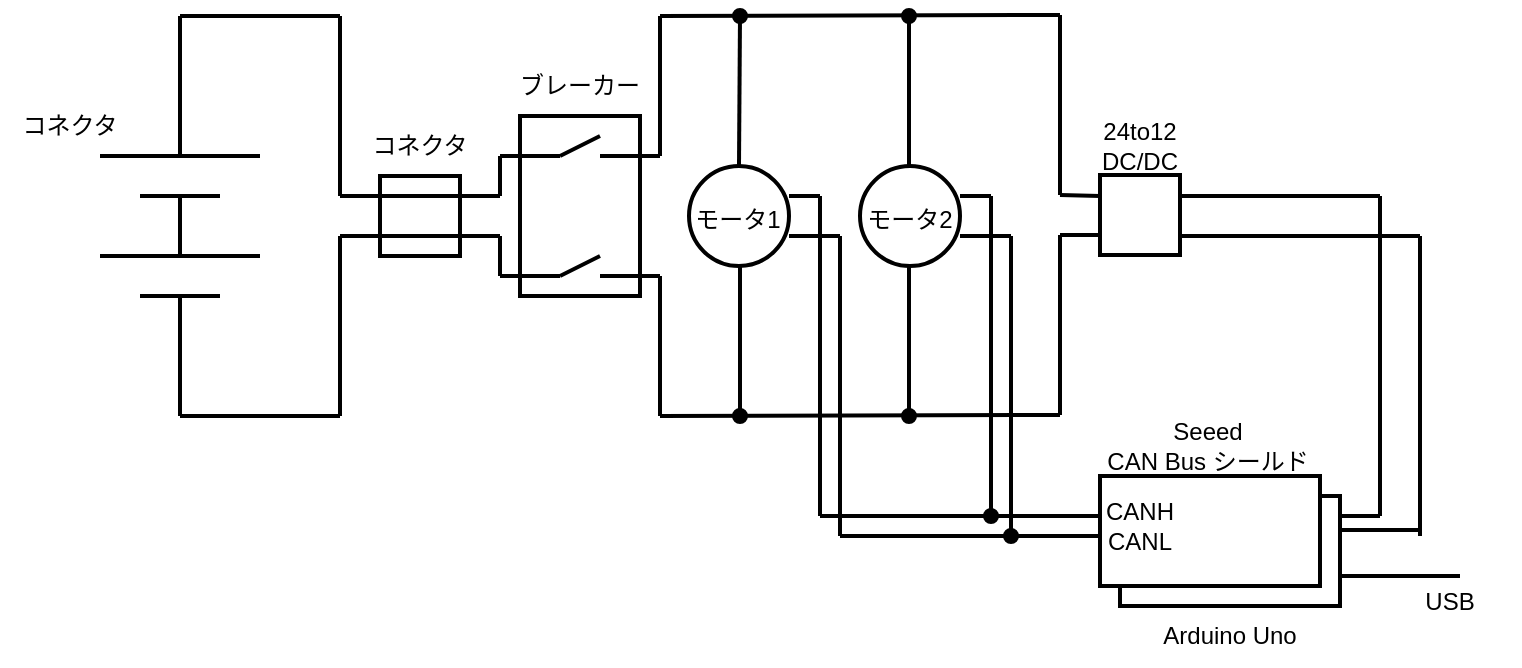<mxfile version="21.1.1" type="device">
  <diagram name="ページ1" id="Z5uLB9-zIJrhC1Sas7ts">
    <mxGraphModel dx="1362" dy="795" grid="1" gridSize="10" guides="1" tooltips="1" connect="1" arrows="1" fold="1" page="1" pageScale="1" pageWidth="827" pageHeight="1169" math="0" shadow="0">
      <root>
        <mxCell id="0" />
        <mxCell id="1" parent="0" />
        <mxCell id="Lf7gTWH-T4_Wx9CwudZK-15" value="" style="rounded=0;whiteSpace=wrap;html=1;strokeWidth=2;" vertex="1" parent="1">
          <mxGeometry x="290" y="330" width="60" height="90" as="geometry" />
        </mxCell>
        <mxCell id="Lf7gTWH-T4_Wx9CwudZK-1" value="" style="endArrow=none;html=1;rounded=0;strokeWidth=2;" edge="1" parent="1">
          <mxGeometry width="50" height="50" relative="1" as="geometry">
            <mxPoint x="80" y="350" as="sourcePoint" />
            <mxPoint x="160" y="350" as="targetPoint" />
          </mxGeometry>
        </mxCell>
        <mxCell id="Lf7gTWH-T4_Wx9CwudZK-2" value="" style="endArrow=none;html=1;rounded=0;strokeWidth=2;" edge="1" parent="1">
          <mxGeometry width="50" height="50" relative="1" as="geometry">
            <mxPoint x="100" y="370" as="sourcePoint" />
            <mxPoint x="140" y="370" as="targetPoint" />
          </mxGeometry>
        </mxCell>
        <mxCell id="Lf7gTWH-T4_Wx9CwudZK-3" value="" style="endArrow=none;html=1;rounded=0;strokeWidth=2;" edge="1" parent="1">
          <mxGeometry width="50" height="50" relative="1" as="geometry">
            <mxPoint x="80" y="400" as="sourcePoint" />
            <mxPoint x="160" y="400" as="targetPoint" />
          </mxGeometry>
        </mxCell>
        <mxCell id="Lf7gTWH-T4_Wx9CwudZK-4" value="" style="endArrow=none;html=1;rounded=0;strokeWidth=2;" edge="1" parent="1">
          <mxGeometry width="50" height="50" relative="1" as="geometry">
            <mxPoint x="100" y="420" as="sourcePoint" />
            <mxPoint x="140" y="420" as="targetPoint" />
          </mxGeometry>
        </mxCell>
        <mxCell id="Lf7gTWH-T4_Wx9CwudZK-5" value="" style="endArrow=none;html=1;rounded=0;strokeWidth=2;" edge="1" parent="1">
          <mxGeometry width="50" height="50" relative="1" as="geometry">
            <mxPoint x="120" y="400" as="sourcePoint" />
            <mxPoint x="120" y="370" as="targetPoint" />
          </mxGeometry>
        </mxCell>
        <mxCell id="Lf7gTWH-T4_Wx9CwudZK-6" value="" style="endArrow=none;html=1;rounded=0;strokeWidth=2;" edge="1" parent="1">
          <mxGeometry width="50" height="50" relative="1" as="geometry">
            <mxPoint x="120" y="480" as="sourcePoint" />
            <mxPoint x="120" y="420" as="targetPoint" />
          </mxGeometry>
        </mxCell>
        <mxCell id="Lf7gTWH-T4_Wx9CwudZK-7" value="" style="endArrow=none;html=1;rounded=0;strokeWidth=2;" edge="1" parent="1">
          <mxGeometry width="50" height="50" relative="1" as="geometry">
            <mxPoint x="120" y="350" as="sourcePoint" />
            <mxPoint x="120" y="280" as="targetPoint" />
          </mxGeometry>
        </mxCell>
        <mxCell id="Lf7gTWH-T4_Wx9CwudZK-8" value="" style="whiteSpace=wrap;html=1;aspect=fixed;strokeWidth=2;" vertex="1" parent="1">
          <mxGeometry x="220" y="360" width="40" height="40" as="geometry" />
        </mxCell>
        <mxCell id="Lf7gTWH-T4_Wx9CwudZK-9" value="" style="endArrow=none;html=1;rounded=0;strokeWidth=2;" edge="1" parent="1">
          <mxGeometry width="50" height="50" relative="1" as="geometry">
            <mxPoint x="200" y="370" as="sourcePoint" />
            <mxPoint x="280" y="370" as="targetPoint" />
          </mxGeometry>
        </mxCell>
        <mxCell id="Lf7gTWH-T4_Wx9CwudZK-10" value="" style="endArrow=none;html=1;rounded=0;strokeWidth=2;" edge="1" parent="1">
          <mxGeometry width="50" height="50" relative="1" as="geometry">
            <mxPoint x="120" y="280" as="sourcePoint" />
            <mxPoint x="200" y="280" as="targetPoint" />
          </mxGeometry>
        </mxCell>
        <mxCell id="Lf7gTWH-T4_Wx9CwudZK-11" value="" style="endArrow=none;html=1;rounded=0;strokeWidth=2;" edge="1" parent="1">
          <mxGeometry width="50" height="50" relative="1" as="geometry">
            <mxPoint x="200" y="390" as="sourcePoint" />
            <mxPoint x="280" y="390" as="targetPoint" />
          </mxGeometry>
        </mxCell>
        <mxCell id="Lf7gTWH-T4_Wx9CwudZK-12" value="" style="endArrow=none;html=1;rounded=0;strokeWidth=2;" edge="1" parent="1">
          <mxGeometry width="50" height="50" relative="1" as="geometry">
            <mxPoint x="120" y="480" as="sourcePoint" />
            <mxPoint x="200" y="480" as="targetPoint" />
          </mxGeometry>
        </mxCell>
        <mxCell id="Lf7gTWH-T4_Wx9CwudZK-13" value="" style="endArrow=none;html=1;rounded=0;strokeWidth=2;" edge="1" parent="1">
          <mxGeometry width="50" height="50" relative="1" as="geometry">
            <mxPoint x="200" y="370" as="sourcePoint" />
            <mxPoint x="200" y="280" as="targetPoint" />
          </mxGeometry>
        </mxCell>
        <mxCell id="Lf7gTWH-T4_Wx9CwudZK-14" value="" style="endArrow=none;html=1;rounded=0;strokeWidth=2;" edge="1" parent="1">
          <mxGeometry width="50" height="50" relative="1" as="geometry">
            <mxPoint x="200" y="480" as="sourcePoint" />
            <mxPoint x="200" y="390" as="targetPoint" />
          </mxGeometry>
        </mxCell>
        <mxCell id="Lf7gTWH-T4_Wx9CwudZK-16" value="" style="whiteSpace=wrap;html=1;aspect=fixed;strokeWidth=2;" vertex="1" parent="1">
          <mxGeometry x="580" y="359.5" width="40" height="40" as="geometry" />
        </mxCell>
        <mxCell id="Lf7gTWH-T4_Wx9CwudZK-17" value="" style="endArrow=none;html=1;rounded=0;strokeWidth=2;" edge="1" parent="1">
          <mxGeometry width="50" height="50" relative="1" as="geometry">
            <mxPoint x="560" y="369.5" as="sourcePoint" />
            <mxPoint x="580" y="370" as="targetPoint" />
          </mxGeometry>
        </mxCell>
        <mxCell id="Lf7gTWH-T4_Wx9CwudZK-18" value="" style="endArrow=none;html=1;rounded=0;strokeWidth=2;" edge="1" parent="1">
          <mxGeometry width="50" height="50" relative="1" as="geometry">
            <mxPoint x="360" y="280" as="sourcePoint" />
            <mxPoint x="560" y="279.5" as="targetPoint" />
          </mxGeometry>
        </mxCell>
        <mxCell id="Lf7gTWH-T4_Wx9CwudZK-19" value="" style="endArrow=none;html=1;rounded=0;entryX=0;entryY=0.75;entryDx=0;entryDy=0;strokeWidth=2;" edge="1" parent="1" target="Lf7gTWH-T4_Wx9CwudZK-16">
          <mxGeometry width="50" height="50" relative="1" as="geometry">
            <mxPoint x="560" y="389.5" as="sourcePoint" />
            <mxPoint x="640" y="389.5" as="targetPoint" />
          </mxGeometry>
        </mxCell>
        <mxCell id="Lf7gTWH-T4_Wx9CwudZK-20" value="" style="endArrow=none;html=1;rounded=0;strokeWidth=2;" edge="1" parent="1">
          <mxGeometry width="50" height="50" relative="1" as="geometry">
            <mxPoint x="360" y="480" as="sourcePoint" />
            <mxPoint x="560" y="479.5" as="targetPoint" />
          </mxGeometry>
        </mxCell>
        <mxCell id="Lf7gTWH-T4_Wx9CwudZK-21" value="" style="endArrow=none;html=1;rounded=0;strokeWidth=2;" edge="1" parent="1">
          <mxGeometry width="50" height="50" relative="1" as="geometry">
            <mxPoint x="560" y="369.5" as="sourcePoint" />
            <mxPoint x="560" y="279.5" as="targetPoint" />
          </mxGeometry>
        </mxCell>
        <mxCell id="Lf7gTWH-T4_Wx9CwudZK-22" value="" style="endArrow=none;html=1;rounded=0;strokeWidth=2;" edge="1" parent="1">
          <mxGeometry width="50" height="50" relative="1" as="geometry">
            <mxPoint x="560" y="479.5" as="sourcePoint" />
            <mxPoint x="560" y="389.5" as="targetPoint" />
          </mxGeometry>
        </mxCell>
        <mxCell id="Lf7gTWH-T4_Wx9CwudZK-23" value="" style="endArrow=none;html=1;rounded=0;strokeWidth=2;" edge="1" parent="1">
          <mxGeometry width="50" height="50" relative="1" as="geometry">
            <mxPoint x="280" y="370" as="sourcePoint" />
            <mxPoint x="280" y="350" as="targetPoint" />
          </mxGeometry>
        </mxCell>
        <mxCell id="Lf7gTWH-T4_Wx9CwudZK-24" value="" style="endArrow=none;html=1;rounded=0;strokeWidth=2;" edge="1" parent="1">
          <mxGeometry width="50" height="50" relative="1" as="geometry">
            <mxPoint x="280" y="410" as="sourcePoint" />
            <mxPoint x="280" y="390" as="targetPoint" />
          </mxGeometry>
        </mxCell>
        <mxCell id="Lf7gTWH-T4_Wx9CwudZK-25" value="" style="endArrow=none;html=1;rounded=0;strokeWidth=2;" edge="1" parent="1">
          <mxGeometry width="50" height="50" relative="1" as="geometry">
            <mxPoint x="280" y="350" as="sourcePoint" />
            <mxPoint x="310" y="350" as="targetPoint" />
          </mxGeometry>
        </mxCell>
        <mxCell id="Lf7gTWH-T4_Wx9CwudZK-26" value="" style="endArrow=none;html=1;rounded=0;strokeWidth=2;" edge="1" parent="1">
          <mxGeometry width="50" height="50" relative="1" as="geometry">
            <mxPoint x="280" y="410" as="sourcePoint" />
            <mxPoint x="310" y="410" as="targetPoint" />
          </mxGeometry>
        </mxCell>
        <mxCell id="Lf7gTWH-T4_Wx9CwudZK-27" value="" style="endArrow=none;html=1;rounded=0;strokeWidth=2;" edge="1" parent="1">
          <mxGeometry width="50" height="50" relative="1" as="geometry">
            <mxPoint x="330" y="410" as="sourcePoint" />
            <mxPoint x="360" y="410" as="targetPoint" />
          </mxGeometry>
        </mxCell>
        <mxCell id="Lf7gTWH-T4_Wx9CwudZK-28" value="" style="endArrow=none;html=1;rounded=0;strokeWidth=2;" edge="1" parent="1">
          <mxGeometry width="50" height="50" relative="1" as="geometry">
            <mxPoint x="330" y="350" as="sourcePoint" />
            <mxPoint x="360" y="350" as="targetPoint" />
          </mxGeometry>
        </mxCell>
        <mxCell id="Lf7gTWH-T4_Wx9CwudZK-29" value="" style="endArrow=none;html=1;rounded=0;strokeWidth=2;" edge="1" parent="1">
          <mxGeometry width="50" height="50" relative="1" as="geometry">
            <mxPoint x="330" y="340" as="sourcePoint" />
            <mxPoint x="310" y="350" as="targetPoint" />
          </mxGeometry>
        </mxCell>
        <mxCell id="Lf7gTWH-T4_Wx9CwudZK-30" value="" style="endArrow=none;html=1;rounded=0;strokeWidth=2;" edge="1" parent="1">
          <mxGeometry width="50" height="50" relative="1" as="geometry">
            <mxPoint x="310" y="410" as="sourcePoint" />
            <mxPoint x="330" y="400" as="targetPoint" />
          </mxGeometry>
        </mxCell>
        <mxCell id="Lf7gTWH-T4_Wx9CwudZK-32" value="" style="endArrow=none;html=1;rounded=0;strokeWidth=2;" edge="1" parent="1">
          <mxGeometry width="50" height="50" relative="1" as="geometry">
            <mxPoint x="360" y="350" as="sourcePoint" />
            <mxPoint x="360" y="280" as="targetPoint" />
          </mxGeometry>
        </mxCell>
        <mxCell id="Lf7gTWH-T4_Wx9CwudZK-33" value="" style="endArrow=none;html=1;rounded=0;strokeWidth=2;" edge="1" parent="1">
          <mxGeometry width="50" height="50" relative="1" as="geometry">
            <mxPoint x="360" y="480" as="sourcePoint" />
            <mxPoint x="360" y="410" as="targetPoint" />
          </mxGeometry>
        </mxCell>
        <mxCell id="Lf7gTWH-T4_Wx9CwudZK-34" value="" style="ellipse;whiteSpace=wrap;html=1;aspect=fixed;strokeWidth=2;" vertex="1" parent="1">
          <mxGeometry x="374.5" y="355" width="50" height="50" as="geometry" />
        </mxCell>
        <mxCell id="Lf7gTWH-T4_Wx9CwudZK-36" value="" style="endArrow=oval;html=1;rounded=0;exitX=0.5;exitY=0;exitDx=0;exitDy=0;startArrow=none;startFill=0;endFill=1;strokeWidth=2;" edge="1" parent="1" source="Lf7gTWH-T4_Wx9CwudZK-34">
          <mxGeometry width="50" height="50" relative="1" as="geometry">
            <mxPoint x="400" y="350" as="sourcePoint" />
            <mxPoint x="400" y="280" as="targetPoint" />
          </mxGeometry>
        </mxCell>
        <mxCell id="Lf7gTWH-T4_Wx9CwudZK-37" value="" style="ellipse;whiteSpace=wrap;html=1;aspect=fixed;strokeWidth=2;" vertex="1" parent="1">
          <mxGeometry x="460" y="355" width="50" height="50" as="geometry" />
        </mxCell>
        <mxCell id="Lf7gTWH-T4_Wx9CwudZK-40" value="" style="rounded=0;whiteSpace=wrap;html=1;strokeWidth=2;" vertex="1" parent="1">
          <mxGeometry x="590" y="520" width="110" height="55" as="geometry" />
        </mxCell>
        <mxCell id="Lf7gTWH-T4_Wx9CwudZK-39" value="" style="rounded=0;whiteSpace=wrap;html=1;strokeWidth=2;" vertex="1" parent="1">
          <mxGeometry x="580" y="510" width="110" height="55" as="geometry" />
        </mxCell>
        <mxCell id="Lf7gTWH-T4_Wx9CwudZK-41" value="" style="endArrow=none;html=1;rounded=0;strokeWidth=2;" edge="1" parent="1">
          <mxGeometry width="50" height="50" relative="1" as="geometry">
            <mxPoint x="720" y="530" as="sourcePoint" />
            <mxPoint x="720" y="370" as="targetPoint" />
          </mxGeometry>
        </mxCell>
        <mxCell id="Lf7gTWH-T4_Wx9CwudZK-42" value="" style="endArrow=none;html=1;rounded=0;strokeWidth=2;" edge="1" parent="1">
          <mxGeometry width="50" height="50" relative="1" as="geometry">
            <mxPoint x="740" y="540" as="sourcePoint" />
            <mxPoint x="740" y="390" as="targetPoint" />
          </mxGeometry>
        </mxCell>
        <mxCell id="Lf7gTWH-T4_Wx9CwudZK-43" value="" style="endArrow=none;html=1;rounded=0;strokeWidth=2;" edge="1" parent="1">
          <mxGeometry width="50" height="50" relative="1" as="geometry">
            <mxPoint x="700" y="530" as="sourcePoint" />
            <mxPoint x="720" y="530" as="targetPoint" />
          </mxGeometry>
        </mxCell>
        <mxCell id="Lf7gTWH-T4_Wx9CwudZK-44" value="" style="endArrow=none;html=1;rounded=0;strokeWidth=2;" edge="1" parent="1">
          <mxGeometry width="50" height="50" relative="1" as="geometry">
            <mxPoint x="700" y="537" as="sourcePoint" />
            <mxPoint x="740" y="537" as="targetPoint" />
          </mxGeometry>
        </mxCell>
        <mxCell id="Lf7gTWH-T4_Wx9CwudZK-45" value="" style="endArrow=none;html=1;rounded=0;startArrow=oval;startFill=1;strokeWidth=2;" edge="1" parent="1">
          <mxGeometry width="50" height="50" relative="1" as="geometry">
            <mxPoint x="400" y="480" as="sourcePoint" />
            <mxPoint x="400" y="405" as="targetPoint" />
          </mxGeometry>
        </mxCell>
        <mxCell id="Lf7gTWH-T4_Wx9CwudZK-47" value="" style="endArrow=none;html=1;rounded=0;strokeWidth=2;" edge="1" parent="1">
          <mxGeometry width="50" height="50" relative="1" as="geometry">
            <mxPoint x="620" y="370" as="sourcePoint" />
            <mxPoint x="720" y="370" as="targetPoint" />
          </mxGeometry>
        </mxCell>
        <mxCell id="Lf7gTWH-T4_Wx9CwudZK-48" value="" style="endArrow=oval;html=1;rounded=0;exitX=0.5;exitY=0;exitDx=0;exitDy=0;endFill=1;strokeWidth=2;" edge="1" parent="1">
          <mxGeometry width="50" height="50" relative="1" as="geometry">
            <mxPoint x="484.5" y="355" as="sourcePoint" />
            <mxPoint x="484.5" y="280" as="targetPoint" />
          </mxGeometry>
        </mxCell>
        <mxCell id="Lf7gTWH-T4_Wx9CwudZK-49" value="" style="endArrow=none;html=1;rounded=0;startArrow=oval;startFill=1;strokeWidth=2;" edge="1" parent="1">
          <mxGeometry width="50" height="50" relative="1" as="geometry">
            <mxPoint x="484.5" y="480" as="sourcePoint" />
            <mxPoint x="484.5" y="405" as="targetPoint" />
          </mxGeometry>
        </mxCell>
        <mxCell id="Lf7gTWH-T4_Wx9CwudZK-50" value="" style="endArrow=none;html=1;rounded=0;strokeWidth=2;" edge="1" parent="1">
          <mxGeometry width="50" height="50" relative="1" as="geometry">
            <mxPoint x="620" y="390" as="sourcePoint" />
            <mxPoint x="740" y="390" as="targetPoint" />
          </mxGeometry>
        </mxCell>
        <mxCell id="Lf7gTWH-T4_Wx9CwudZK-51" value="" style="endArrow=none;html=1;rounded=0;strokeWidth=2;" edge="1" parent="1">
          <mxGeometry width="50" height="50" relative="1" as="geometry">
            <mxPoint x="440" y="530" as="sourcePoint" />
            <mxPoint x="440" y="370" as="targetPoint" />
          </mxGeometry>
        </mxCell>
        <mxCell id="Lf7gTWH-T4_Wx9CwudZK-52" value="" style="endArrow=none;html=1;rounded=0;strokeWidth=2;" edge="1" parent="1">
          <mxGeometry width="50" height="50" relative="1" as="geometry">
            <mxPoint x="450" y="540" as="sourcePoint" />
            <mxPoint x="450" y="390" as="targetPoint" />
          </mxGeometry>
        </mxCell>
        <mxCell id="Lf7gTWH-T4_Wx9CwudZK-53" value="" style="endArrow=none;html=1;rounded=0;strokeWidth=2;" edge="1" parent="1">
          <mxGeometry width="50" height="50" relative="1" as="geometry">
            <mxPoint x="424.5" y="370" as="sourcePoint" />
            <mxPoint x="440" y="370" as="targetPoint" />
          </mxGeometry>
        </mxCell>
        <mxCell id="Lf7gTWH-T4_Wx9CwudZK-54" value="" style="endArrow=none;html=1;rounded=0;strokeWidth=2;" edge="1" parent="1">
          <mxGeometry width="50" height="50" relative="1" as="geometry">
            <mxPoint x="424.5" y="390" as="sourcePoint" />
            <mxPoint x="450" y="390" as="targetPoint" />
          </mxGeometry>
        </mxCell>
        <mxCell id="Lf7gTWH-T4_Wx9CwudZK-55" value="" style="endArrow=none;html=1;rounded=0;endFill=0;startArrow=oval;startFill=1;strokeWidth=2;" edge="1" parent="1">
          <mxGeometry width="50" height="50" relative="1" as="geometry">
            <mxPoint x="525.5" y="530" as="sourcePoint" />
            <mxPoint x="525.5" y="370" as="targetPoint" />
          </mxGeometry>
        </mxCell>
        <mxCell id="Lf7gTWH-T4_Wx9CwudZK-56" value="" style="endArrow=none;html=1;rounded=0;startArrow=oval;startFill=1;strokeWidth=2;" edge="1" parent="1">
          <mxGeometry width="50" height="50" relative="1" as="geometry">
            <mxPoint x="535.5" y="540" as="sourcePoint" />
            <mxPoint x="535.5" y="390" as="targetPoint" />
          </mxGeometry>
        </mxCell>
        <mxCell id="Lf7gTWH-T4_Wx9CwudZK-57" value="" style="endArrow=none;html=1;rounded=0;strokeWidth=2;" edge="1" parent="1">
          <mxGeometry width="50" height="50" relative="1" as="geometry">
            <mxPoint x="510" y="370" as="sourcePoint" />
            <mxPoint x="525.5" y="370" as="targetPoint" />
          </mxGeometry>
        </mxCell>
        <mxCell id="Lf7gTWH-T4_Wx9CwudZK-58" value="" style="endArrow=none;html=1;rounded=0;strokeWidth=2;" edge="1" parent="1">
          <mxGeometry width="50" height="50" relative="1" as="geometry">
            <mxPoint x="510" y="390" as="sourcePoint" />
            <mxPoint x="535.5" y="390" as="targetPoint" />
          </mxGeometry>
        </mxCell>
        <mxCell id="Lf7gTWH-T4_Wx9CwudZK-59" value="" style="endArrow=none;html=1;rounded=0;strokeWidth=2;" edge="1" parent="1">
          <mxGeometry width="50" height="50" relative="1" as="geometry">
            <mxPoint x="440" y="530" as="sourcePoint" />
            <mxPoint x="580" y="530" as="targetPoint" />
          </mxGeometry>
        </mxCell>
        <mxCell id="Lf7gTWH-T4_Wx9CwudZK-60" value="" style="endArrow=none;html=1;rounded=0;strokeWidth=2;" edge="1" parent="1">
          <mxGeometry width="50" height="50" relative="1" as="geometry">
            <mxPoint x="450" y="540" as="sourcePoint" />
            <mxPoint x="580" y="540" as="targetPoint" />
          </mxGeometry>
        </mxCell>
        <mxCell id="Lf7gTWH-T4_Wx9CwudZK-61" value="&lt;div&gt;ブレーカー&lt;/div&gt;" style="text;html=1;strokeColor=none;fillColor=none;align=center;verticalAlign=middle;whiteSpace=wrap;rounded=0;strokeWidth=2;" vertex="1" parent="1">
          <mxGeometry x="285" y="300" width="70" height="30" as="geometry" />
        </mxCell>
        <mxCell id="Lf7gTWH-T4_Wx9CwudZK-62" value="コネクタ" style="text;html=1;strokeColor=none;fillColor=none;align=center;verticalAlign=middle;whiteSpace=wrap;rounded=0;strokeWidth=2;" vertex="1" parent="1">
          <mxGeometry x="205" y="329.5" width="70" height="30" as="geometry" />
        </mxCell>
        <mxCell id="Lf7gTWH-T4_Wx9CwudZK-63" value="コネクタ" style="text;html=1;strokeColor=none;fillColor=none;align=center;verticalAlign=middle;whiteSpace=wrap;rounded=0;strokeWidth=2;" vertex="1" parent="1">
          <mxGeometry x="30" y="320" width="70" height="30" as="geometry" />
        </mxCell>
        <mxCell id="Lf7gTWH-T4_Wx9CwudZK-64" value="モータ1" style="text;html=1;strokeColor=none;fillColor=none;align=center;verticalAlign=middle;whiteSpace=wrap;rounded=0;strokeWidth=2;" vertex="1" parent="1">
          <mxGeometry x="363.5" y="366.5" width="70" height="30" as="geometry" />
        </mxCell>
        <mxCell id="Lf7gTWH-T4_Wx9CwudZK-65" value="モータ2" style="text;html=1;strokeColor=none;fillColor=none;align=center;verticalAlign=middle;whiteSpace=wrap;rounded=0;strokeWidth=2;" vertex="1" parent="1">
          <mxGeometry x="450" y="366.5" width="70" height="30" as="geometry" />
        </mxCell>
        <mxCell id="Lf7gTWH-T4_Wx9CwudZK-66" value="&lt;div&gt;24to12&lt;/div&gt;&lt;div&gt;DC/DC&lt;br&gt;&lt;/div&gt;" style="text;html=1;strokeColor=none;fillColor=none;align=center;verticalAlign=middle;whiteSpace=wrap;rounded=0;strokeWidth=2;" vertex="1" parent="1">
          <mxGeometry x="565" y="329.5" width="70" height="30" as="geometry" />
        </mxCell>
        <mxCell id="Lf7gTWH-T4_Wx9CwudZK-67" value="" style="endArrow=none;html=1;rounded=0;strokeWidth=2;" edge="1" parent="1">
          <mxGeometry width="50" height="50" relative="1" as="geometry">
            <mxPoint x="700" y="560" as="sourcePoint" />
            <mxPoint x="760" y="560" as="targetPoint" />
          </mxGeometry>
        </mxCell>
        <mxCell id="Lf7gTWH-T4_Wx9CwudZK-68" value="&lt;div&gt;Seeed&lt;/div&gt;&lt;div&gt;CAN Bus シールド&lt;br&gt;&lt;/div&gt;" style="text;html=1;strokeColor=none;fillColor=none;align=center;verticalAlign=middle;whiteSpace=wrap;rounded=0;strokeWidth=2;" vertex="1" parent="1">
          <mxGeometry x="579" y="480" width="110" height="30" as="geometry" />
        </mxCell>
        <mxCell id="Lf7gTWH-T4_Wx9CwudZK-69" value="Arduino Uno" style="text;html=1;strokeColor=none;fillColor=none;align=center;verticalAlign=middle;whiteSpace=wrap;rounded=0;strokeWidth=2;" vertex="1" parent="1">
          <mxGeometry x="610" y="575" width="70" height="30" as="geometry" />
        </mxCell>
        <mxCell id="Lf7gTWH-T4_Wx9CwudZK-70" value="USB" style="text;html=1;strokeColor=none;fillColor=none;align=center;verticalAlign=middle;whiteSpace=wrap;rounded=0;strokeWidth=2;" vertex="1" parent="1">
          <mxGeometry x="720" y="565" width="70" height="15" as="geometry" />
        </mxCell>
        <mxCell id="Lf7gTWH-T4_Wx9CwudZK-71" value="&lt;div&gt;CANH&lt;/div&gt;&lt;div&gt;CANL&lt;br&gt;&lt;/div&gt;" style="text;html=1;strokeColor=none;fillColor=none;align=center;verticalAlign=middle;whiteSpace=wrap;rounded=0;strokeWidth=2;" vertex="1" parent="1">
          <mxGeometry x="580" y="520" width="40" height="30" as="geometry" />
        </mxCell>
      </root>
    </mxGraphModel>
  </diagram>
</mxfile>
